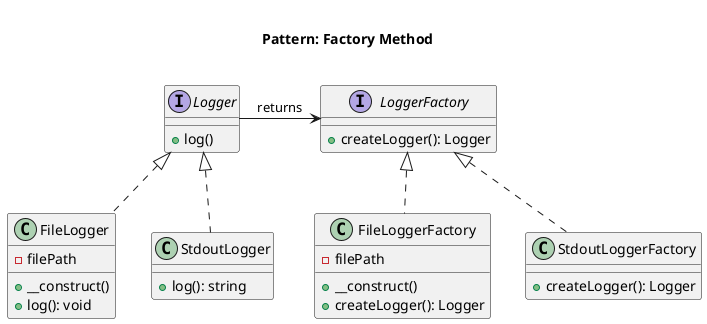 @startuml
    Title <size:20>\nPattern: Factory Method\n

    interface LoggerFactory {
        + createLogger(): Logger
    }

    class FileLoggerFactory implements LoggerFactory {
        - filePath
        + __construct()
        + createLogger(): Logger
    }

    class StdoutLoggerFactory implements LoggerFactory{
        + createLogger(): Logger
    }

    interface Logger {
        + log()
    }

    class FileLogger implements Logger {
        - filePath
        + __construct()
        + log(): void
    }

    class StdoutLogger implements Logger {
        + log(): string
    }

	LoggerFactory <-left- Logger: returns
@enduml